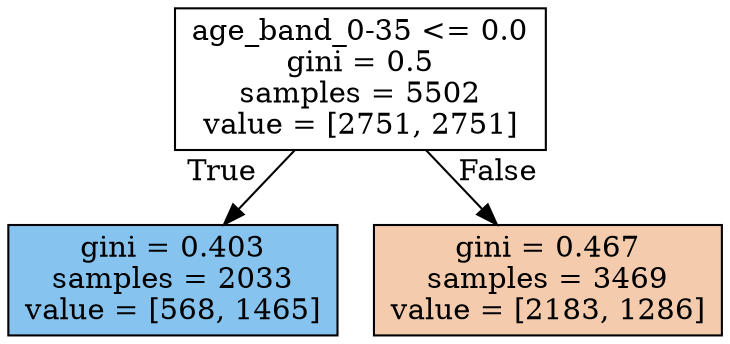digraph Tree {
node [shape=box, style="filled", color="black"] ;
0 [label="age_band_0-35 <= 0.0\ngini = 0.5\nsamples = 5502\nvalue = [2751, 2751]", fillcolor="#e5813900"] ;
1 [label="gini = 0.403\nsamples = 2033\nvalue = [568, 1465]", fillcolor="#399de59c"] ;
0 -> 1 [labeldistance=2.5, labelangle=45, headlabel="True"] ;
2 [label="gini = 0.467\nsamples = 3469\nvalue = [2183, 1286]", fillcolor="#e5813969"] ;
0 -> 2 [labeldistance=2.5, labelangle=-45, headlabel="False"] ;
}